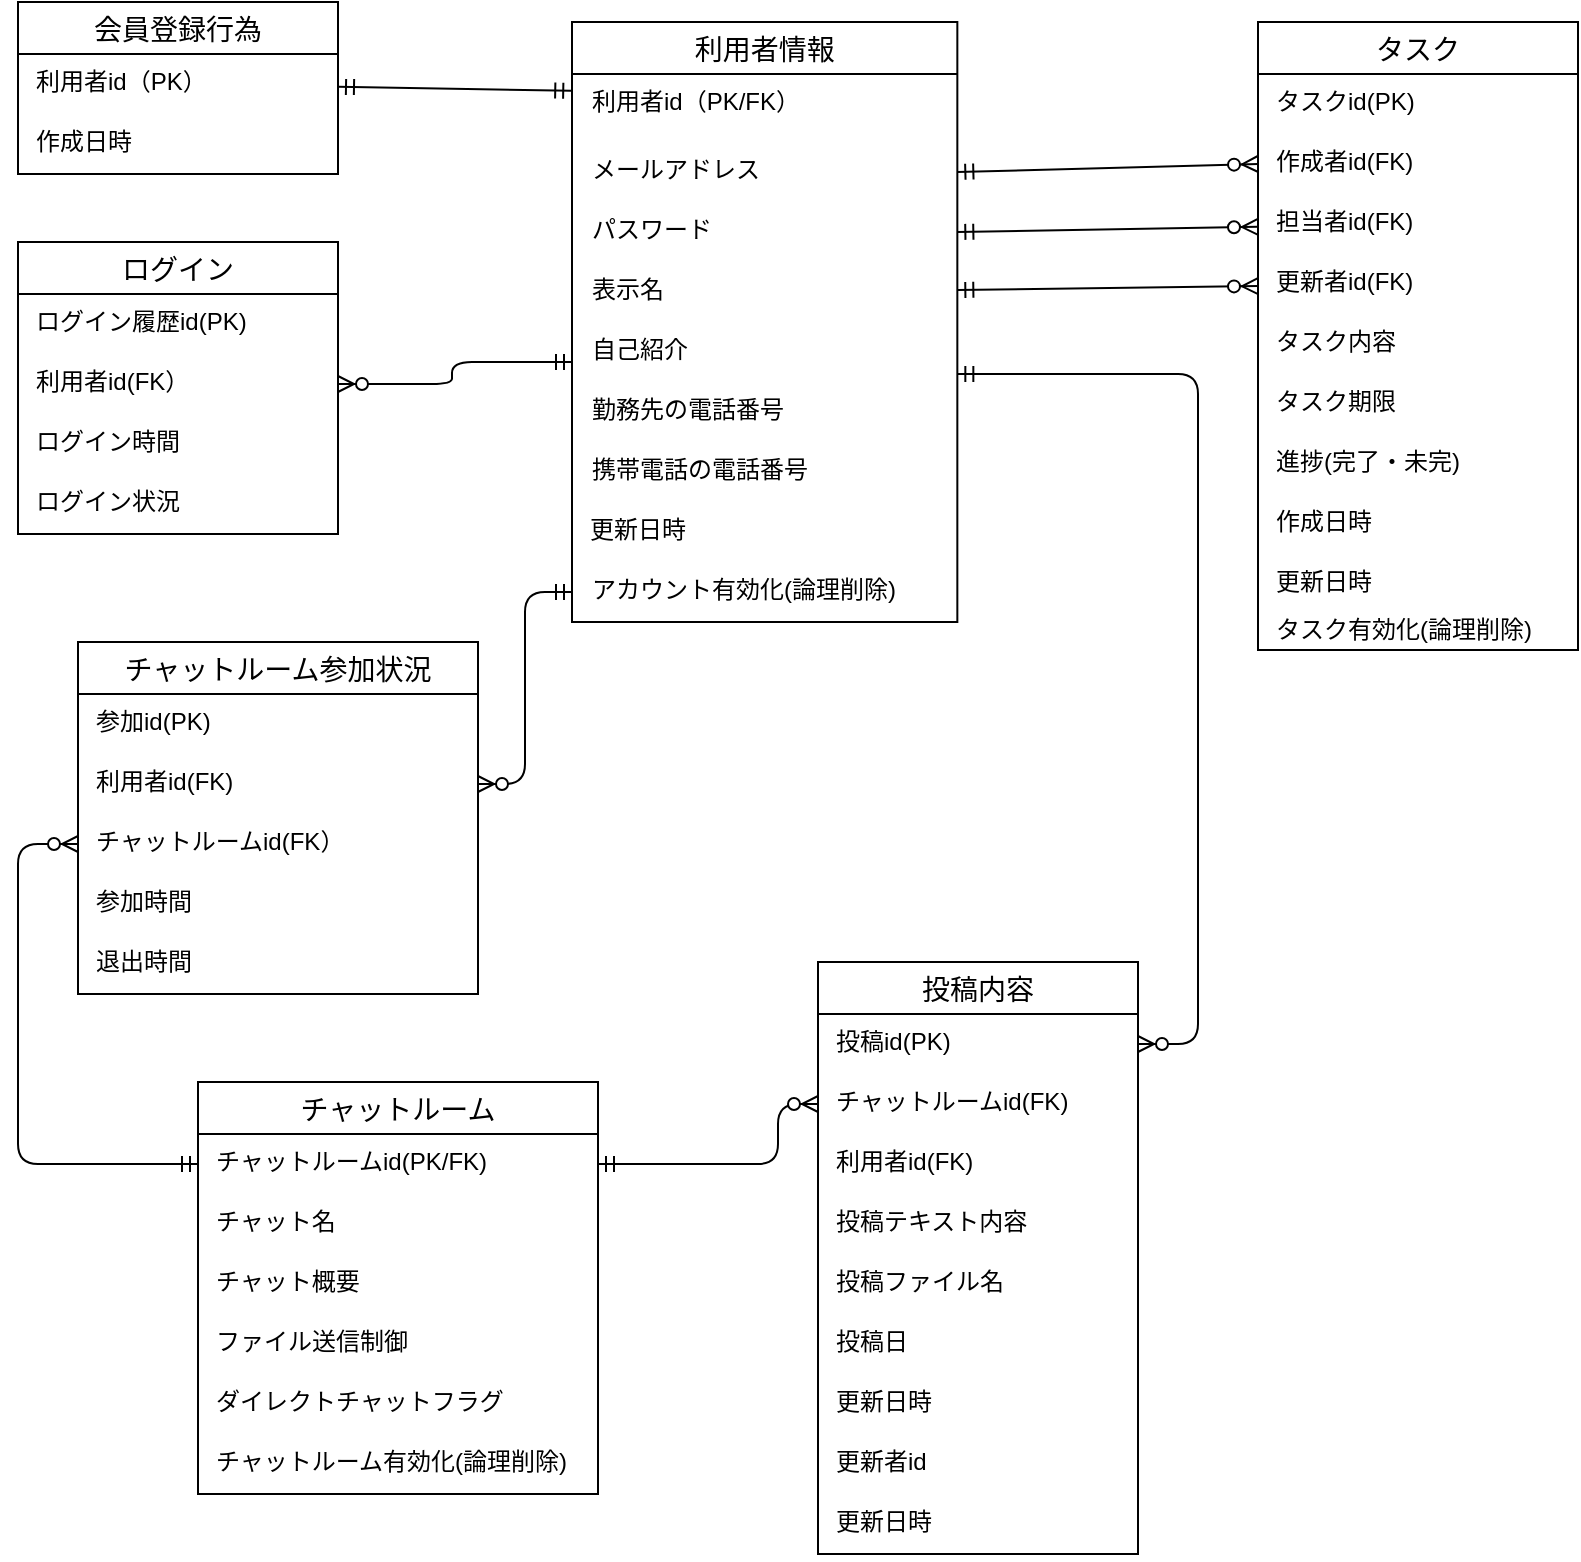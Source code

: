 <mxfile version="13.6.5">
    <diagram id="a3JUaDs7XSauVLccwMSm" name="Page-1">
        <mxGraphModel dx="974" dy="575" grid="1" gridSize="10" guides="1" tooltips="1" connect="1" arrows="1" fold="1" page="1" pageScale="1" pageWidth="827" pageHeight="1169" math="0" shadow="0">
            <root>
                <mxCell id="0"/>
                <mxCell id="1" parent="0"/>
                <mxCell id="2" value="会員登録行為" style="swimlane;fontStyle=0;childLayout=stackLayout;horizontal=1;startSize=26;horizontalStack=0;resizeParent=1;resizeParentMax=0;resizeLast=0;collapsible=1;marginBottom=0;align=center;fontSize=14;" parent="1" vertex="1">
                    <mxGeometry x="40" y="40" width="160" height="86" as="geometry"/>
                </mxCell>
                <mxCell id="3" value="利用者id（PK）" style="text;strokeColor=none;fillColor=none;spacingLeft=7;spacingRight=4;overflow=hidden;rotatable=0;points=[[0,0.5],[1,0.5]];portConstraint=eastwest;fontSize=12;" parent="2" vertex="1">
                    <mxGeometry y="26" width="160" height="30" as="geometry"/>
                </mxCell>
                <mxCell id="4" value="作成日時" style="text;strokeColor=none;fillColor=none;spacingLeft=7;spacingRight=4;overflow=hidden;rotatable=0;points=[[0,0.5],[1,0.5]];portConstraint=eastwest;fontSize=12;" parent="2" vertex="1">
                    <mxGeometry y="56" width="160" height="30" as="geometry"/>
                </mxCell>
                <mxCell id="70" value="" style="fontSize=12;html=1;endArrow=ERmandOne;startArrow=ERmandOne;entryX=-0.002;entryY=0.247;entryDx=0;entryDy=0;entryPerimeter=0;" parent="1" source="3" target="11" edge="1">
                    <mxGeometry width="100" height="100" relative="1" as="geometry">
                        <mxPoint x="180" y="320" as="sourcePoint"/>
                        <mxPoint x="340" y="81" as="targetPoint"/>
                    </mxGeometry>
                </mxCell>
                <mxCell id="10" value="利用者情報" style="swimlane;fontStyle=0;childLayout=stackLayout;horizontal=1;startSize=26;horizontalStack=0;resizeParent=1;resizeParentMax=0;resizeLast=0;collapsible=1;marginBottom=0;align=center;fontSize=14;" parent="1" vertex="1">
                    <mxGeometry x="317" y="50" width="192.67" height="300" as="geometry"/>
                </mxCell>
                <mxCell id="11" value="利用者id（PK/FK）" style="text;strokeColor=none;fillColor=none;spacingLeft=8;spacingRight=0;overflow=hidden;rotatable=0;points=[[0,0.5],[1,0.5]];portConstraint=eastwest;fontSize=12;aspect=fixed;" parent="10" vertex="1">
                    <mxGeometry y="26" width="192.67" height="34" as="geometry"/>
                </mxCell>
                <mxCell id="12" value="メールアドレス" style="text;strokeColor=none;fillColor=none;spacingLeft=8;spacingRight=0;overflow=hidden;rotatable=0;points=[[0,0.5],[1,0.5]];portConstraint=eastwest;fontSize=12;aspect=fixed;" parent="10" vertex="1">
                    <mxGeometry y="60" width="192.67" height="30" as="geometry"/>
                </mxCell>
                <mxCell id="13" value="パスワード" style="text;strokeColor=none;fillColor=none;spacingLeft=8;spacingRight=0;overflow=hidden;rotatable=0;points=[[0,0.5],[1,0.5]];portConstraint=eastwest;fontSize=12;aspect=fixed;" parent="10" vertex="1">
                    <mxGeometry y="90" width="192.67" height="30" as="geometry"/>
                </mxCell>
                <mxCell id="95" value="" style="edgeStyle=orthogonalEdgeStyle;fontSize=12;html=1;endArrow=ERzeroToMany;startArrow=ERmandOne;entryX=1;entryY=0.5;entryDx=0;entryDy=0;" edge="1" parent="10" target="58">
                    <mxGeometry width="100" height="100" relative="1" as="geometry">
                        <mxPoint y="170" as="sourcePoint"/>
                        <mxPoint x="100" y="70" as="targetPoint"/>
                        <Array as="points">
                            <mxPoint x="-60" y="170"/>
                            <mxPoint x="-60" y="181"/>
                        </Array>
                    </mxGeometry>
                </mxCell>
                <mxCell id="14" value="表示名" style="text;strokeColor=none;fillColor=none;spacingLeft=8;spacingRight=0;overflow=hidden;rotatable=0;points=[[0,0.5],[1,0.5]];portConstraint=eastwest;fontSize=12;aspect=fixed;" parent="10" vertex="1">
                    <mxGeometry y="120" width="192.67" height="30" as="geometry"/>
                </mxCell>
                <mxCell id="20" value="自己紹介" style="text;strokeColor=none;fillColor=none;spacingLeft=8;spacingRight=0;overflow=hidden;rotatable=0;points=[[0,0.5],[1,0.5]];portConstraint=eastwest;fontSize=12;aspect=fixed;" parent="10" vertex="1">
                    <mxGeometry y="150" width="192.67" height="30" as="geometry"/>
                </mxCell>
                <mxCell id="21" value="勤務先の電話番号" style="text;strokeColor=none;fillColor=none;spacingLeft=8;spacingRight=0;overflow=hidden;rotatable=0;points=[[0,0.5],[1,0.5]];portConstraint=eastwest;fontSize=12;aspect=fixed;" parent="10" vertex="1">
                    <mxGeometry y="180" width="192.67" height="30" as="geometry"/>
                </mxCell>
                <mxCell id="22" value="携帯電話の電話番号" style="text;strokeColor=none;fillColor=none;spacingLeft=8;spacingRight=0;overflow=hidden;rotatable=0;points=[[0,0.5],[1,0.5]];portConstraint=eastwest;fontSize=12;aspect=fixed;" parent="10" vertex="1">
                    <mxGeometry y="210" width="192.67" height="30" as="geometry"/>
                </mxCell>
                <mxCell id="80" value="更新日時" style="text;strokeColor=none;fillColor=none;spacingLeft=7;spacingRight=4;overflow=hidden;rotatable=0;points=[[0,0.5],[1,0.5]];portConstraint=eastwest;fontSize=12;" vertex="1" parent="10">
                    <mxGeometry y="240" width="192.67" height="30" as="geometry"/>
                </mxCell>
                <mxCell id="45" value="アカウント有効化(論理削除)" style="text;strokeColor=none;fillColor=none;spacingLeft=8;spacingRight=0;overflow=hidden;rotatable=0;points=[[0,0.5],[1,0.5]];portConstraint=eastwest;fontSize=12;aspect=fixed;" parent="10" vertex="1">
                    <mxGeometry y="270" width="192.67" height="30" as="geometry"/>
                </mxCell>
                <mxCell id="6" value="ログイン" style="swimlane;fontStyle=0;childLayout=stackLayout;horizontal=1;startSize=26;horizontalStack=0;resizeParent=1;resizeParentMax=0;resizeLast=0;collapsible=1;marginBottom=0;align=center;fontSize=14;" parent="1" vertex="1">
                    <mxGeometry x="40" y="160" width="160" height="146" as="geometry"/>
                </mxCell>
                <mxCell id="7" value="ログイン履歴id(PK)" style="text;strokeColor=none;fillColor=none;spacingLeft=7;spacingRight=4;overflow=hidden;rotatable=0;points=[[0,0.5],[1,0.5]];portConstraint=eastwest;fontSize=12;" parent="6" vertex="1">
                    <mxGeometry y="26" width="160" height="30" as="geometry"/>
                </mxCell>
                <mxCell id="58" value="利用者id(FK）" style="text;strokeColor=none;fillColor=none;spacingLeft=7;spacingRight=4;overflow=hidden;rotatable=0;points=[[0,0.5],[1,0.5]];portConstraint=eastwest;fontSize=12;" parent="6" vertex="1">
                    <mxGeometry y="56" width="160" height="30" as="geometry"/>
                </mxCell>
                <mxCell id="8" value="ログイン時間" style="text;strokeColor=none;fillColor=none;spacingLeft=7;spacingRight=4;overflow=hidden;rotatable=0;points=[[0,0.5],[1,0.5]];portConstraint=eastwest;fontSize=12;" parent="6" vertex="1">
                    <mxGeometry y="86" width="160" height="30" as="geometry"/>
                </mxCell>
                <mxCell id="9" value="ログイン状況" style="text;strokeColor=none;fillColor=none;spacingLeft=7;spacingRight=4;overflow=hidden;rotatable=0;points=[[0,0.5],[1,0.5]];portConstraint=eastwest;fontSize=12;" parent="6" vertex="1">
                    <mxGeometry y="116" width="160" height="30" as="geometry"/>
                </mxCell>
                <mxCell id="90" value="" style="edgeStyle=orthogonalEdgeStyle;fontSize=12;html=1;endArrow=ERzeroToMany;startArrow=ERmandOne;" edge="1" parent="1" source="45" target="48">
                    <mxGeometry width="100" height="100" relative="1" as="geometry">
                        <mxPoint x="420" y="350" as="sourcePoint"/>
                        <mxPoint x="390" y="421" as="targetPoint"/>
                    </mxGeometry>
                </mxCell>
                <mxCell id="91" value="" style="edgeStyle=orthogonalEdgeStyle;fontSize=12;html=1;endArrow=ERzeroToMany;startArrow=ERmandOne;exitX=0;exitY=0.5;exitDx=0;exitDy=0;entryX=0;entryY=0.5;entryDx=0;entryDy=0;" edge="1" parent="1" source="26" target="92">
                    <mxGeometry width="100" height="100" relative="1" as="geometry">
                        <mxPoint x="40" y="650" as="sourcePoint"/>
                        <mxPoint x="190" y="475" as="targetPoint"/>
                        <Array as="points">
                            <mxPoint x="40" y="621"/>
                            <mxPoint x="40" y="461"/>
                        </Array>
                    </mxGeometry>
                </mxCell>
                <mxCell id="93" value="" style="fontSize=12;html=1;endArrow=ERzeroToMany;startArrow=ERmandOne;exitX=1;exitY=0.5;exitDx=0;exitDy=0;entryX=0;entryY=0.5;entryDx=0;entryDy=0;" edge="1" parent="1" source="12" target="41">
                    <mxGeometry width="100" height="100" relative="1" as="geometry">
                        <mxPoint x="490" y="270" as="sourcePoint"/>
                        <mxPoint x="620" y="123" as="targetPoint"/>
                    </mxGeometry>
                </mxCell>
                <mxCell id="94" value="" style="edgeStyle=orthogonalEdgeStyle;fontSize=12;html=1;endArrow=ERzeroToMany;startArrow=ERmandOne;exitX=1;exitY=0.5;exitDx=0;exitDy=0;entryX=0;entryY=0.5;entryDx=0;entryDy=0;" edge="1" parent="1" source="26" target="74">
                    <mxGeometry width="100" height="100" relative="1" as="geometry">
                        <mxPoint x="314" y="670" as="sourcePoint"/>
                        <mxPoint x="250" y="560" as="targetPoint"/>
                        <Array as="points">
                            <mxPoint x="420" y="621"/>
                            <mxPoint x="420" y="591"/>
                        </Array>
                    </mxGeometry>
                </mxCell>
                <mxCell id="96" value="" style="fontSize=12;html=1;endArrow=ERzeroToMany;startArrow=ERmandOne;exitX=1;exitY=0.5;exitDx=0;exitDy=0;" edge="1" parent="1" source="13" target="37">
                    <mxGeometry width="100" height="100" relative="1" as="geometry">
                        <mxPoint x="509.67" y="204" as="sourcePoint"/>
                        <mxPoint x="620" y="140" as="targetPoint"/>
                    </mxGeometry>
                </mxCell>
                <mxCell id="97" value="" style="fontSize=12;html=1;endArrow=ERzeroToMany;startArrow=ERmandOne;exitX=1;exitY=0.5;exitDx=0;exitDy=0;" edge="1" parent="1" target="43">
                    <mxGeometry width="100" height="100" relative="1" as="geometry">
                        <mxPoint x="509.67" y="184" as="sourcePoint"/>
                        <mxPoint x="620" y="180" as="targetPoint"/>
                    </mxGeometry>
                </mxCell>
                <mxCell id="99" value="" style="edgeStyle=orthogonalEdgeStyle;fontSize=12;html=1;endArrow=ERzeroToMany;startArrow=ERmandOne;entryX=1;entryY=0.5;entryDx=0;entryDy=0;" edge="1" parent="1" target="67">
                    <mxGeometry width="100" height="100" relative="1" as="geometry">
                        <mxPoint x="509.67" y="226" as="sourcePoint"/>
                        <mxPoint x="609.67" y="126" as="targetPoint"/>
                        <Array as="points">
                            <mxPoint x="630" y="226"/>
                            <mxPoint x="630" y="561"/>
                        </Array>
                    </mxGeometry>
                </mxCell>
                <mxCell id="35" value="タスク" style="swimlane;fontStyle=0;childLayout=stackLayout;horizontal=1;startSize=26;horizontalStack=0;resizeParent=1;resizeParentMax=0;resizeLast=0;collapsible=1;marginBottom=0;align=center;fontSize=14;" parent="1" vertex="1">
                    <mxGeometry x="660" y="50" width="160" height="314" as="geometry"/>
                </mxCell>
                <mxCell id="44" value="タスクid(PK)" style="text;strokeColor=none;fillColor=none;spacingLeft=7;spacingRight=4;overflow=hidden;rotatable=0;points=[[0,0.5],[1,0.5]];portConstraint=eastwest;fontSize=12;" parent="35" vertex="1">
                    <mxGeometry y="26" width="160" height="30" as="geometry"/>
                </mxCell>
                <mxCell id="41" value="作成者id(FK)" style="text;strokeColor=none;fillColor=none;spacingLeft=7;spacingRight=4;overflow=hidden;rotatable=0;points=[[0,0.5],[1,0.5]];portConstraint=eastwest;fontSize=12;" parent="35" vertex="1">
                    <mxGeometry y="56" width="160" height="30" as="geometry"/>
                </mxCell>
                <mxCell id="37" value="担当者id(FK)" style="text;strokeColor=none;fillColor=none;spacingLeft=7;spacingRight=4;overflow=hidden;rotatable=0;points=[[0,0.5],[1,0.5]];portConstraint=eastwest;fontSize=12;" parent="35" vertex="1">
                    <mxGeometry y="86" width="160" height="30" as="geometry"/>
                </mxCell>
                <mxCell id="43" value="更新者id(FK)" style="text;strokeColor=none;fillColor=none;spacingLeft=7;spacingRight=4;overflow=hidden;rotatable=0;points=[[0,0.5],[1,0.5]];portConstraint=eastwest;fontSize=12;" parent="35" vertex="1">
                    <mxGeometry y="116" width="160" height="30" as="geometry"/>
                </mxCell>
                <mxCell id="36" value="タスク内容" style="text;strokeColor=none;fillColor=none;spacingLeft=7;spacingRight=4;overflow=hidden;rotatable=0;points=[[0,0.5],[1,0.5]];portConstraint=eastwest;fontSize=12;" parent="35" vertex="1">
                    <mxGeometry y="146" width="160" height="30" as="geometry"/>
                </mxCell>
                <mxCell id="38" value="タスク期限" style="text;strokeColor=none;fillColor=none;spacingLeft=7;spacingRight=4;overflow=hidden;rotatable=0;points=[[0,0.5],[1,0.5]];portConstraint=eastwest;fontSize=12;" parent="35" vertex="1">
                    <mxGeometry y="176" width="160" height="30" as="geometry"/>
                </mxCell>
                <mxCell id="39" value="進捗(完了・未完)" style="text;strokeColor=none;fillColor=none;spacingLeft=7;spacingRight=4;overflow=hidden;rotatable=0;points=[[0,0.5],[1,0.5]];portConstraint=eastwest;fontSize=12;" parent="35" vertex="1">
                    <mxGeometry y="206" width="160" height="30" as="geometry"/>
                </mxCell>
                <mxCell id="40" value="作成日時" style="text;strokeColor=none;fillColor=none;spacingLeft=7;spacingRight=4;overflow=hidden;rotatable=0;points=[[0,0.5],[1,0.5]];portConstraint=eastwest;fontSize=12;" parent="35" vertex="1">
                    <mxGeometry y="236" width="160" height="30" as="geometry"/>
                </mxCell>
                <mxCell id="42" value="更新日時" style="text;strokeColor=none;fillColor=none;spacingLeft=7;spacingRight=4;overflow=hidden;rotatable=0;points=[[0,0.5],[1,0.5]];portConstraint=eastwest;fontSize=12;" parent="35" vertex="1">
                    <mxGeometry y="266" width="160" height="24" as="geometry"/>
                </mxCell>
                <mxCell id="76" value="タスク有効化(論理削除)" style="text;strokeColor=none;fillColor=none;spacingLeft=7;spacingRight=4;overflow=hidden;rotatable=0;points=[[0,0.5],[1,0.5]];portConstraint=eastwest;fontSize=12;" parent="35" vertex="1">
                    <mxGeometry y="290" width="160" height="24" as="geometry"/>
                </mxCell>
                <mxCell id="25" value="チャットルーム" style="swimlane;fontStyle=0;childLayout=stackLayout;horizontal=1;startSize=26;horizontalStack=0;resizeParent=1;resizeParentMax=0;resizeLast=0;collapsible=1;marginBottom=0;align=center;fontSize=14;" parent="1" vertex="1">
                    <mxGeometry x="130" y="580" width="200" height="206" as="geometry"/>
                </mxCell>
                <mxCell id="26" value="チャットルームid(PK/FK)" style="text;strokeColor=none;fillColor=none;spacingLeft=7;spacingRight=4;overflow=hidden;rotatable=0;points=[[0,0.5],[1,0.5]];portConstraint=eastwest;fontSize=12;" parent="25" vertex="1">
                    <mxGeometry y="26" width="200" height="30" as="geometry"/>
                </mxCell>
                <mxCell id="51" value="チャット名" style="text;strokeColor=none;fillColor=none;spacingLeft=7;spacingRight=4;overflow=hidden;rotatable=0;points=[[0,0.5],[1,0.5]];portConstraint=eastwest;fontSize=12;" parent="25" vertex="1">
                    <mxGeometry y="56" width="200" height="30" as="geometry"/>
                </mxCell>
                <mxCell id="27" value="チャット概要" style="text;strokeColor=none;fillColor=none;spacingLeft=7;spacingRight=4;overflow=hidden;rotatable=0;points=[[0,0.5],[1,0.5]];portConstraint=eastwest;fontSize=12;" parent="25" vertex="1">
                    <mxGeometry y="86" width="200" height="30" as="geometry"/>
                </mxCell>
                <mxCell id="28" value="ファイル送信制御" style="text;strokeColor=none;fillColor=none;spacingLeft=7;spacingRight=4;overflow=hidden;rotatable=0;points=[[0,0.5],[1,0.5]];portConstraint=eastwest;fontSize=12;" parent="25" vertex="1">
                    <mxGeometry y="116" width="200" height="30" as="geometry"/>
                </mxCell>
                <mxCell id="77" value="ダイレクトチャットフラグ" style="text;strokeColor=none;fillColor=none;spacingLeft=7;spacingRight=4;overflow=hidden;rotatable=0;points=[[0,0.5],[1,0.5]];portConstraint=eastwest;fontSize=12;" parent="25" vertex="1">
                    <mxGeometry y="146" width="200" height="30" as="geometry"/>
                </mxCell>
                <mxCell id="81" value="チャットルーム有効化(論理削除)" style="text;strokeColor=none;fillColor=none;spacingLeft=7;spacingRight=4;overflow=hidden;rotatable=0;points=[[0,0.5],[1,0.5]];portConstraint=eastwest;fontSize=12;" vertex="1" parent="25">
                    <mxGeometry y="176" width="200" height="30" as="geometry"/>
                </mxCell>
                <mxCell id="30" value="投稿内容" style="swimlane;fontStyle=0;childLayout=stackLayout;horizontal=1;startSize=26;horizontalStack=0;resizeParent=1;resizeParentMax=0;resizeLast=0;collapsible=1;marginBottom=0;align=center;fontSize=14;" parent="1" vertex="1">
                    <mxGeometry x="440" y="520" width="160" height="296" as="geometry"/>
                </mxCell>
                <mxCell id="67" value="投稿id(PK)" style="text;strokeColor=none;fillColor=none;spacingLeft=7;spacingRight=4;overflow=hidden;rotatable=0;points=[[0,0.5],[1,0.5]];portConstraint=eastwest;fontSize=12;" parent="30" vertex="1">
                    <mxGeometry y="26" width="160" height="30" as="geometry"/>
                </mxCell>
                <mxCell id="74" value="チャットルームid(FK)" style="text;strokeColor=none;fillColor=none;spacingLeft=7;spacingRight=4;overflow=hidden;rotatable=0;points=[[0,0.5],[1,0.5]];portConstraint=eastwest;fontSize=12;" parent="30" vertex="1">
                    <mxGeometry y="56" width="160" height="30" as="geometry"/>
                </mxCell>
                <mxCell id="68" value="利用者id(FK)" style="text;strokeColor=none;fillColor=none;spacingLeft=7;spacingRight=4;overflow=hidden;rotatable=0;points=[[0,0.5],[1,0.5]];portConstraint=eastwest;fontSize=12;" parent="30" vertex="1">
                    <mxGeometry y="86" width="160" height="30" as="geometry"/>
                </mxCell>
                <mxCell id="32" value="投稿テキスト内容" style="text;strokeColor=none;fillColor=none;spacingLeft=7;spacingRight=4;overflow=hidden;rotatable=0;points=[[0,0.5],[1,0.5]];portConstraint=eastwest;fontSize=12;" parent="30" vertex="1">
                    <mxGeometry y="116" width="160" height="30" as="geometry"/>
                </mxCell>
                <mxCell id="31" value="投稿ファイル名" style="text;strokeColor=none;fillColor=none;spacingLeft=7;spacingRight=4;overflow=hidden;rotatable=0;points=[[0,0.5],[1,0.5]];portConstraint=eastwest;fontSize=12;" parent="30" vertex="1">
                    <mxGeometry y="146" width="160" height="30" as="geometry"/>
                </mxCell>
                <mxCell id="33" value="投稿日" style="text;strokeColor=none;fillColor=none;spacingLeft=7;spacingRight=4;overflow=hidden;rotatable=0;points=[[0,0.5],[1,0.5]];portConstraint=eastwest;fontSize=12;" parent="30" vertex="1">
                    <mxGeometry y="176" width="160" height="30" as="geometry"/>
                </mxCell>
                <mxCell id="73" value="更新日時" style="text;strokeColor=none;fillColor=none;spacingLeft=7;spacingRight=4;overflow=hidden;rotatable=0;points=[[0,0.5],[1,0.5]];portConstraint=eastwest;fontSize=12;" parent="30" vertex="1">
                    <mxGeometry y="206" width="160" height="30" as="geometry"/>
                </mxCell>
                <mxCell id="82" value="更新者id" style="text;strokeColor=none;fillColor=none;spacingLeft=7;spacingRight=4;overflow=hidden;rotatable=0;points=[[0,0.5],[1,0.5]];portConstraint=eastwest;fontSize=12;" vertex="1" parent="30">
                    <mxGeometry y="236" width="160" height="30" as="geometry"/>
                </mxCell>
                <mxCell id="83" value="更新日時" style="text;strokeColor=none;fillColor=none;spacingLeft=7;spacingRight=4;overflow=hidden;rotatable=0;points=[[0,0.5],[1,0.5]];portConstraint=eastwest;fontSize=12;" vertex="1" parent="30">
                    <mxGeometry y="266" width="160" height="30" as="geometry"/>
                </mxCell>
                <mxCell id="46" value="チャットルーム参加状況" style="swimlane;fontStyle=0;childLayout=stackLayout;horizontal=1;startSize=26;horizontalStack=0;resizeParent=1;resizeParentMax=0;resizeLast=0;collapsible=1;marginBottom=0;align=center;fontSize=14;" parent="1" vertex="1">
                    <mxGeometry x="70" y="360" width="200" height="176" as="geometry"/>
                </mxCell>
                <mxCell id="71" value="参加id(PK)" style="text;strokeColor=none;fillColor=none;spacingLeft=7;spacingRight=4;overflow=hidden;rotatable=0;points=[[0,0.5],[1,0.5]];portConstraint=eastwest;fontSize=12;" parent="46" vertex="1">
                    <mxGeometry y="26" width="200" height="30" as="geometry"/>
                </mxCell>
                <mxCell id="48" value="利用者id(FK)" style="text;strokeColor=none;fillColor=none;spacingLeft=7;spacingRight=4;overflow=hidden;rotatable=0;points=[[0,0.5],[1,0.5]];portConstraint=eastwest;fontSize=12;" parent="46" vertex="1">
                    <mxGeometry y="56" width="200" height="30" as="geometry"/>
                </mxCell>
                <mxCell id="92" value="チャットルームid(FK）" style="text;strokeColor=none;fillColor=none;spacingLeft=7;spacingRight=4;overflow=hidden;rotatable=0;points=[[0,0.5],[1,0.5]];portConstraint=eastwest;fontSize=12;" vertex="1" parent="46">
                    <mxGeometry y="86" width="200" height="30" as="geometry"/>
                </mxCell>
                <mxCell id="49" value="参加時間" style="text;strokeColor=none;fillColor=none;spacingLeft=7;spacingRight=4;overflow=hidden;rotatable=0;points=[[0,0.5],[1,0.5]];portConstraint=eastwest;fontSize=12;" parent="46" vertex="1">
                    <mxGeometry y="116" width="200" height="30" as="geometry"/>
                </mxCell>
                <mxCell id="50" value="退出時間" style="text;strokeColor=none;fillColor=none;spacingLeft=7;spacingRight=4;overflow=hidden;rotatable=0;points=[[0,0.5],[1,0.5]];portConstraint=eastwest;fontSize=12;" parent="46" vertex="1">
                    <mxGeometry y="146" width="200" height="30" as="geometry"/>
                </mxCell>
            </root>
        </mxGraphModel>
    </diagram>
</mxfile>